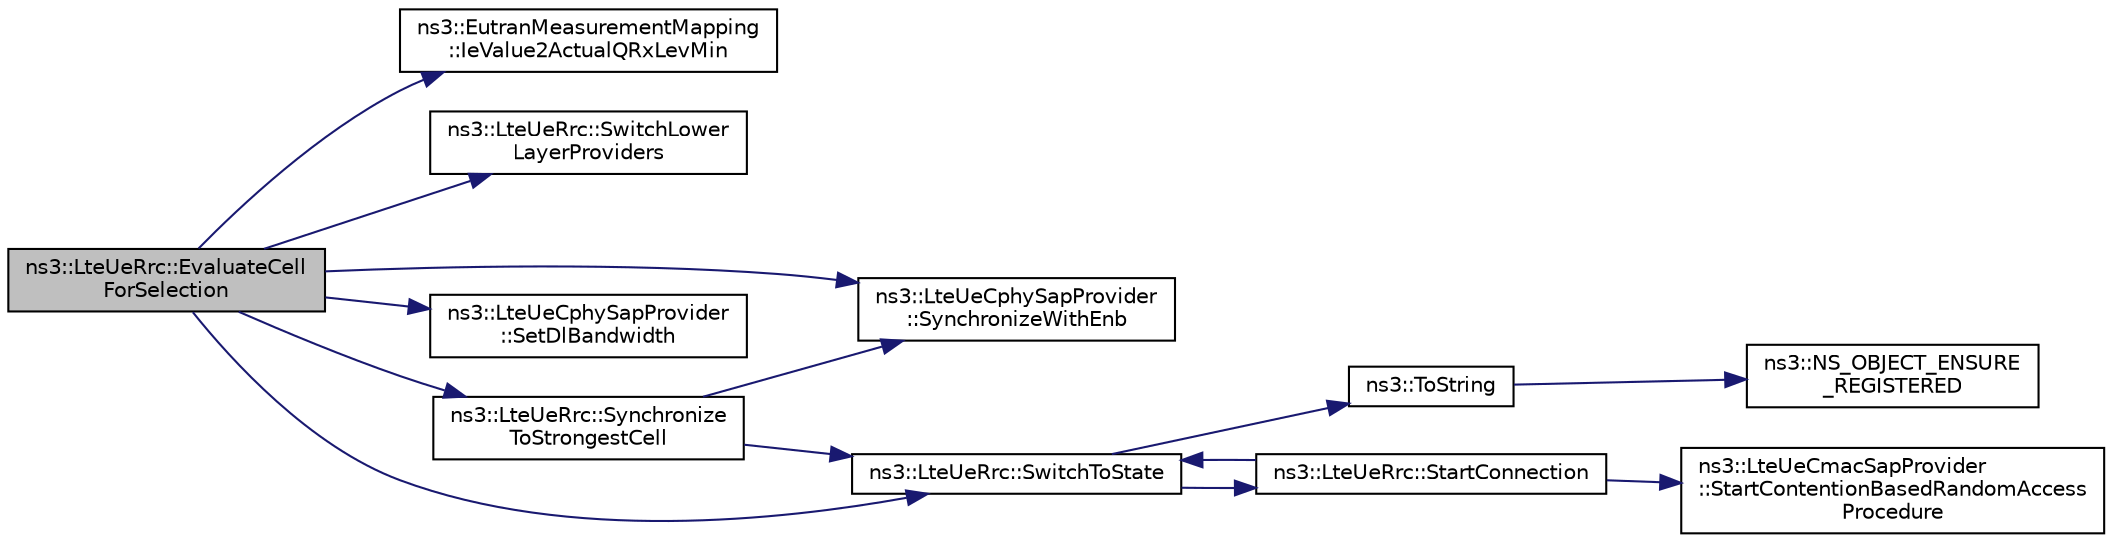 digraph "ns3::LteUeRrc::EvaluateCellForSelection"
{
  edge [fontname="Helvetica",fontsize="10",labelfontname="Helvetica",labelfontsize="10"];
  node [fontname="Helvetica",fontsize="10",shape=record];
  rankdir="LR";
  Node1 [label="ns3::LteUeRrc::EvaluateCell\lForSelection",height=0.2,width=0.4,color="black", fillcolor="grey75", style="filled", fontcolor="black"];
  Node1 -> Node2 [color="midnightblue",fontsize="10",style="solid"];
  Node2 [label="ns3::EutranMeasurementMapping\l::IeValue2ActualQRxLevMin",height=0.2,width=0.4,color="black", fillcolor="white", style="filled",URL="$dd/da0/classns3_1_1EutranMeasurementMapping.html#aa0e6f0265dccf1b6998658066ccb4ee0",tooltip="Returns the actual value of an Q-RxLevMin parameter. "];
  Node1 -> Node3 [color="midnightblue",fontsize="10",style="solid"];
  Node3 [label="ns3::LteUeRrc::SwitchLower\lLayerProviders",height=0.2,width=0.4,color="black", fillcolor="white", style="filled",URL="$d7/d1c/classns3_1_1LteUeRrc.html#a2334b74442c95c8424d6714c38443f86"];
  Node1 -> Node4 [color="midnightblue",fontsize="10",style="solid"];
  Node4 [label="ns3::LteUeCphySapProvider\l::SynchronizeWithEnb",height=0.2,width=0.4,color="black", fillcolor="white", style="filled",URL="$d6/d76/classns3_1_1LteUeCphySapProvider.html#ad906fdd10d4937b67f41f5455dc5cd91",tooltip="Tell the PHY entity to synchronize with a given eNodeB over the currently active EARFCN for communica..."];
  Node1 -> Node5 [color="midnightblue",fontsize="10",style="solid"];
  Node5 [label="ns3::LteUeCphySapProvider\l::SetDlBandwidth",height=0.2,width=0.4,color="black", fillcolor="white", style="filled",URL="$d6/d76/classns3_1_1LteUeCphySapProvider.html#a6b77b03695f82cd342c2462c9fe12e85"];
  Node1 -> Node6 [color="midnightblue",fontsize="10",style="solid"];
  Node6 [label="ns3::LteUeRrc::SwitchToState",height=0.2,width=0.4,color="black", fillcolor="white", style="filled",URL="$d7/d1c/classns3_1_1LteUeRrc.html#a15f1bea4c3c8d3f9949b234c0cfa12e6"];
  Node6 -> Node7 [color="midnightblue",fontsize="10",style="solid"];
  Node7 [label="ns3::ToString",height=0.2,width=0.4,color="black", fillcolor="white", style="filled",URL="$d7/d2e/namespacens3.html#a3d1f7e1bec1972e2ae8d64673fcfcd9c"];
  Node7 -> Node8 [color="midnightblue",fontsize="10",style="solid"];
  Node8 [label="ns3::NS_OBJECT_ENSURE\l_REGISTERED",height=0.2,width=0.4,color="black", fillcolor="white", style="filled",URL="$d7/d2e/namespacens3.html#ac633cbd86ee5879afd4312a843a9ff8c"];
  Node6 -> Node9 [color="midnightblue",fontsize="10",style="solid"];
  Node9 [label="ns3::LteUeRrc::StartConnection",height=0.2,width=0.4,color="black", fillcolor="white", style="filled",URL="$d7/d1c/classns3_1_1LteUeRrc.html#ac4257b9ffbca42aba710a3f66a719785"];
  Node9 -> Node6 [color="midnightblue",fontsize="10",style="solid"];
  Node9 -> Node10 [color="midnightblue",fontsize="10",style="solid"];
  Node10 [label="ns3::LteUeCmacSapProvider\l::StartContentionBasedRandomAccess\lProcedure",height=0.2,width=0.4,color="black", fillcolor="white", style="filled",URL="$d2/da8/classns3_1_1LteUeCmacSapProvider.html#acf84605c9506cc70372dd238aeb5791f"];
  Node1 -> Node11 [color="midnightblue",fontsize="10",style="solid"];
  Node11 [label="ns3::LteUeRrc::Synchronize\lToStrongestCell",height=0.2,width=0.4,color="black", fillcolor="white", style="filled",URL="$d7/d1c/classns3_1_1LteUeRrc.html#a4ae3c615baa5a37f7f8b24c44c5b19e3",tooltip="Go through the list of measurement results, choose the one with the strongest RSRP, and tell PHY to synchronize to it. "];
  Node11 -> Node4 [color="midnightblue",fontsize="10",style="solid"];
  Node11 -> Node6 [color="midnightblue",fontsize="10",style="solid"];
}
